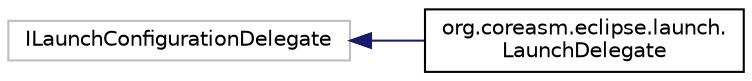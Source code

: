 digraph "Graphical Class Hierarchy"
{
  bgcolor="transparent";
  edge [fontname="Helvetica",fontsize="10",labelfontname="Helvetica",labelfontsize="10"];
  node [fontname="Helvetica",fontsize="10",shape=record];
  rankdir="LR";
  Node1 [label="ILaunchConfigurationDelegate",height=0.2,width=0.4,color="grey75"];
  Node1 -> Node2 [dir="back",color="midnightblue",fontsize="10",style="solid",fontname="Helvetica"];
  Node2 [label="org.coreasm.eclipse.launch.\lLaunchDelegate",height=0.2,width=0.4,color="black",URL="$classorg_1_1coreasm_1_1eclipse_1_1launch_1_1LaunchDelegate.html",tooltip="A launch delegate for launching the CoreASM engine. "];
}
